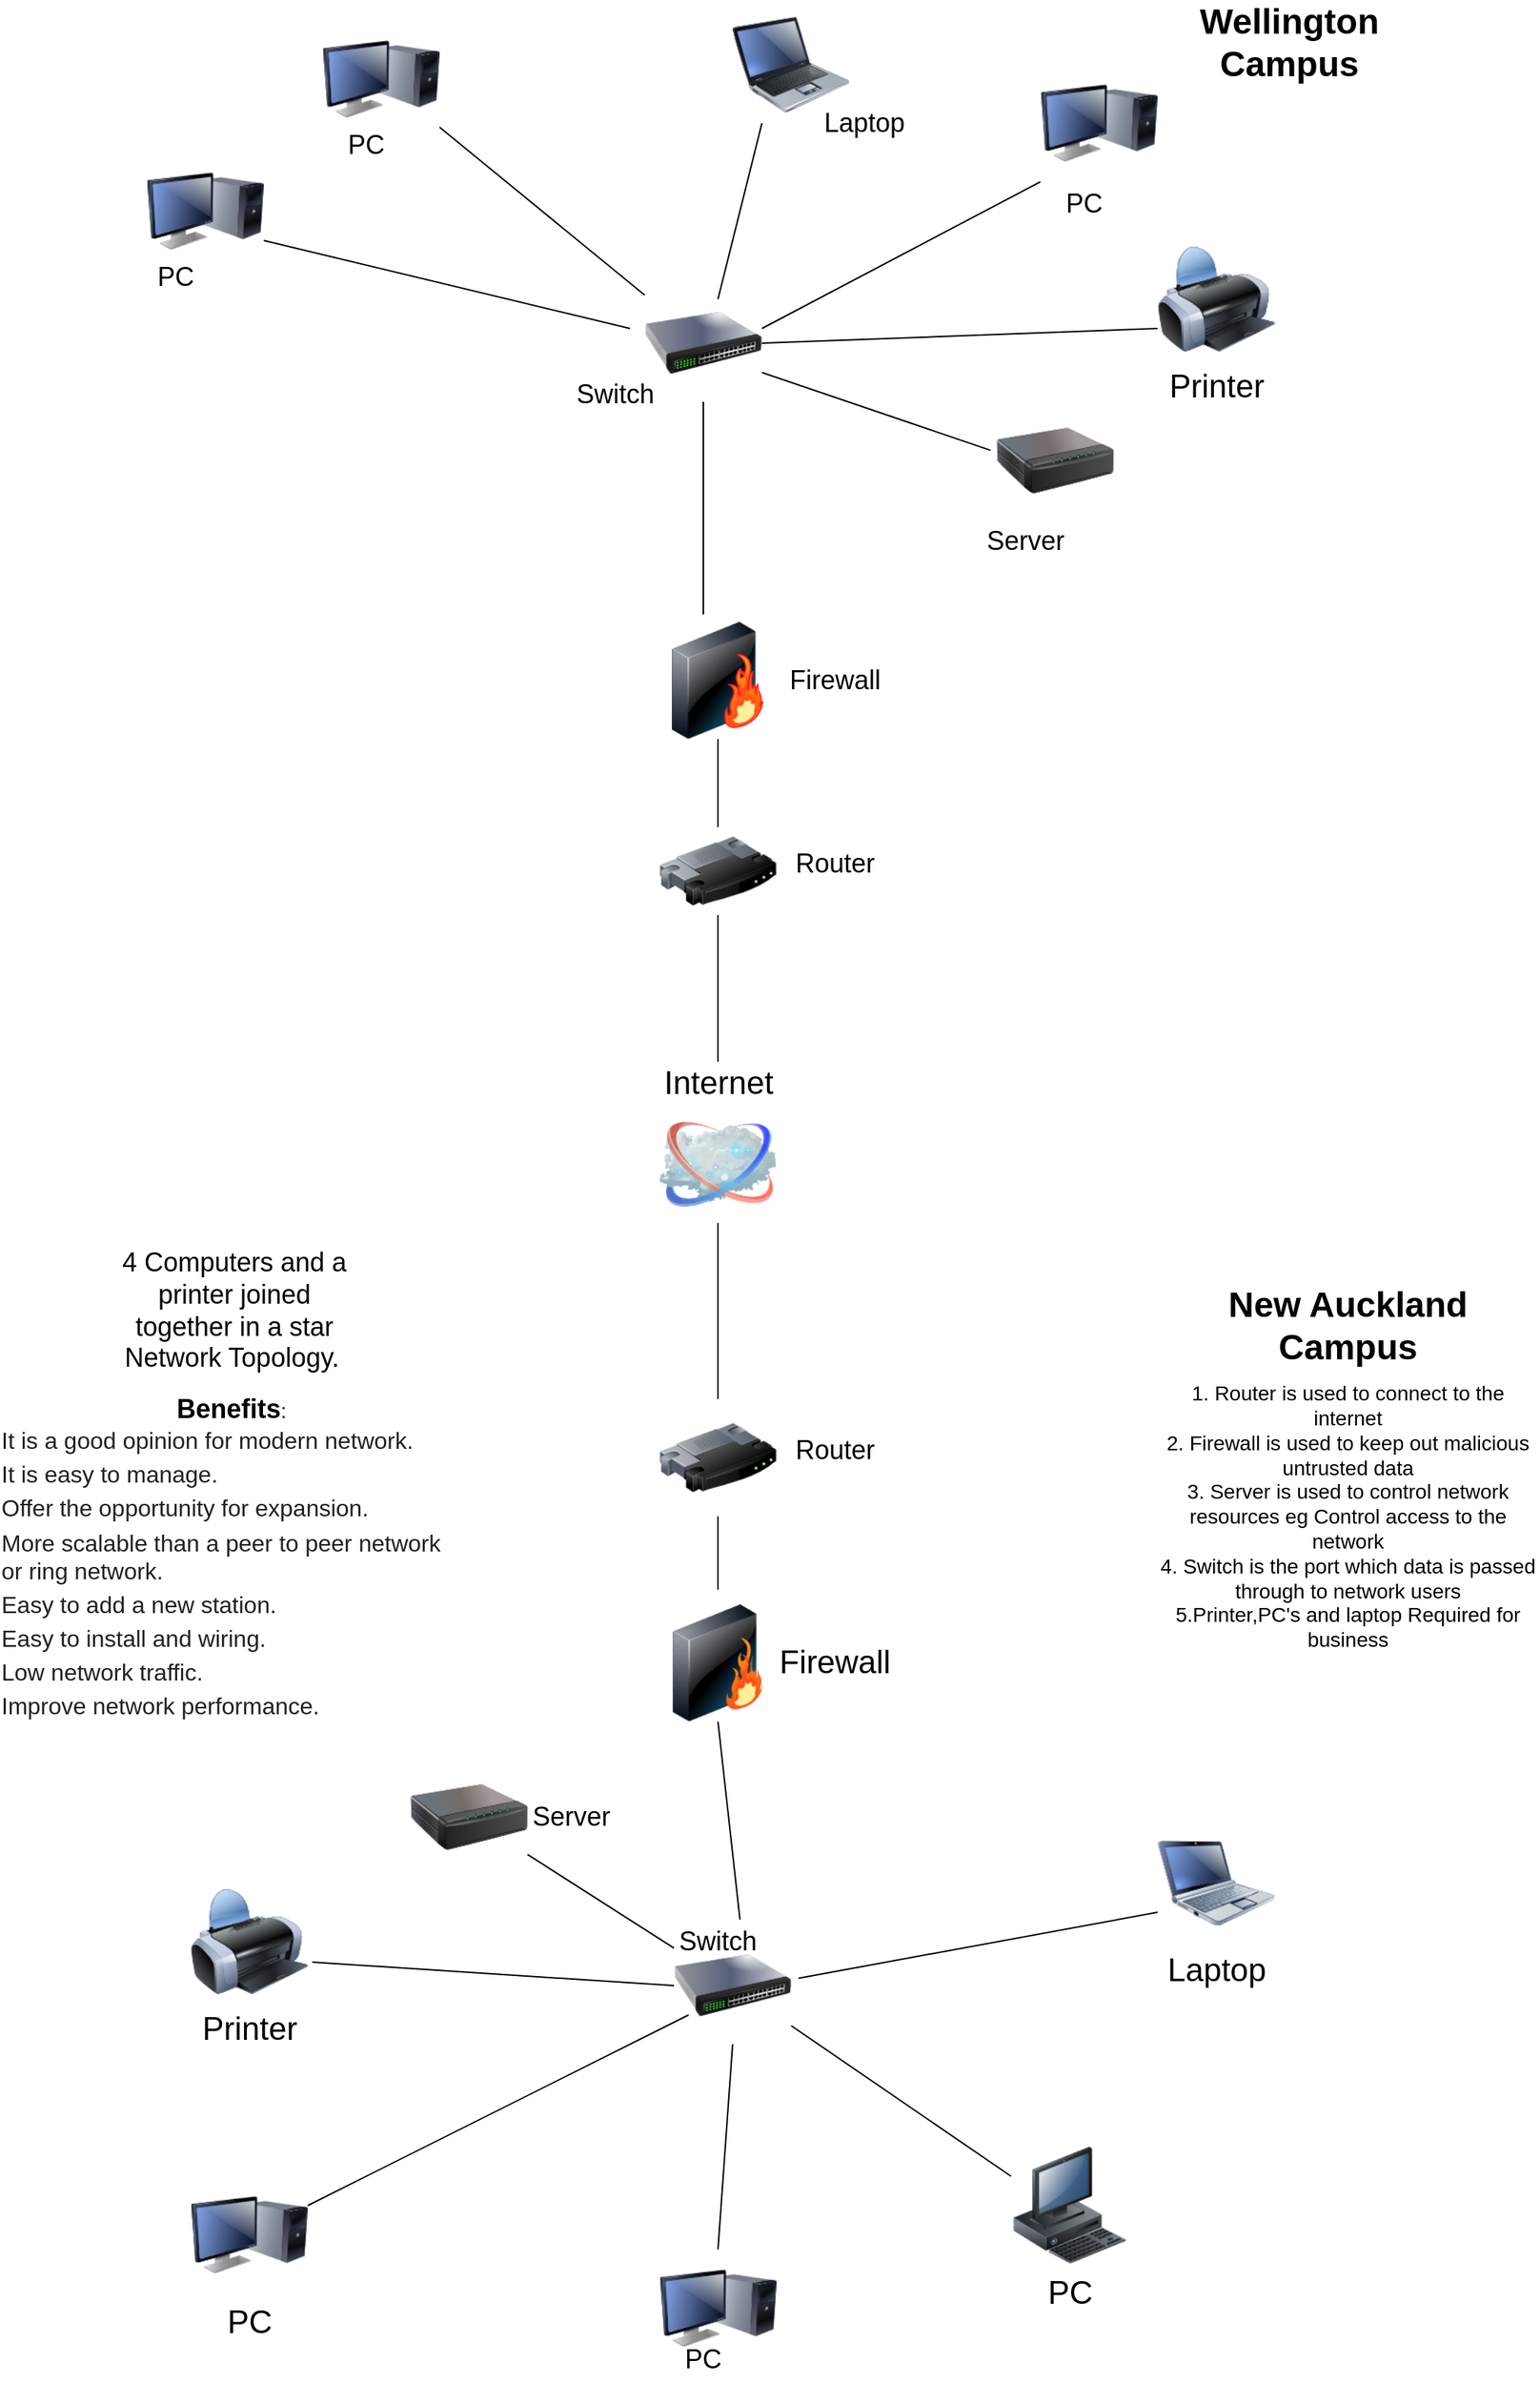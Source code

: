 <mxfile version="21.0.6" type="device"><diagram name="Page-1" id="55a83fd1-7818-8e21-69c5-c3457e3827bb"><mxGraphModel dx="1434" dy="1646" grid="1" gridSize="10" guides="1" tooltips="1" connect="1" arrows="1" fold="1" page="1" pageScale="1" pageWidth="1100" pageHeight="850" background="none" math="0" shadow="0"><root><mxCell id="0"/><mxCell id="1" parent="0"/><mxCell id="69ecfefc5c41e42c-2" value="Internet" style="image;html=1;labelBackgroundColor=#ffffff;image=img/lib/clip_art/networking/Cloud_128x128.png;rounded=1;shadow=0;comic=0;strokeWidth=2;fontSize=22;labelPosition=center;verticalLabelPosition=top;align=center;verticalAlign=bottom;" parent="1" vertex="1"><mxGeometry x="470" y="-90" width="80" height="80" as="geometry"/></mxCell><mxCell id="69ecfefc5c41e42c-3" value="Firewall" style="image;html=1;labelBackgroundColor=#ffffff;image=img/lib/clip_art/networking/Firewall_128x128.png;rounded=1;shadow=0;comic=0;strokeWidth=2;fontSize=22;labelPosition=right;verticalLabelPosition=middle;align=left;verticalAlign=middle;" parent="1" vertex="1"><mxGeometry x="470" y="250" width="80" height="80" as="geometry"/></mxCell><mxCell id="69ecfefc5c41e42c-5" value="PC" style="image;html=1;labelBackgroundColor=#ffffff;image=img/lib/clip_art/computers/Monitor_Tower_128x128.png;rounded=1;shadow=0;comic=0;strokeWidth=2;fontSize=22" parent="1" vertex="1"><mxGeometry x="150" y="640" width="80" height="80" as="geometry"/></mxCell><mxCell id="69ecfefc5c41e42c-6" value="Printer" style="image;html=1;labelBackgroundColor=#ffffff;image=img/lib/clip_art/computers/Printer_128x128.png;rounded=1;shadow=0;comic=0;strokeWidth=2;fontSize=22" parent="1" vertex="1"><mxGeometry x="150" y="440" width="80" height="80" as="geometry"/></mxCell><mxCell id="69ecfefc5c41e42c-7" value="PC" style="image;html=1;labelBackgroundColor=#ffffff;image=img/lib/clip_art/computers/Workstation_128x128.png;rounded=1;shadow=0;comic=0;strokeWidth=2;fontSize=22" parent="1" vertex="1"><mxGeometry x="710" y="620" width="80" height="80" as="geometry"/></mxCell><mxCell id="69ecfefc5c41e42c-9" value="Laptop" style="image;html=1;labelBackgroundColor=#ffffff;image=img/lib/clip_art/computers/Netbook_128x128.png;rounded=1;shadow=0;comic=0;strokeColor=#000000;strokeWidth=2;fillColor=#FFFFFF;fontSize=22;fontColor=#000000;" parent="1" vertex="1"><mxGeometry x="810" y="400" width="80" height="80" as="geometry"/></mxCell><mxCell id="mF4QycKt6UrWzufySLa7-2" value="" style="image;html=1;image=img/lib/clip_art/computers/Monitor_Tower_128x128.png" parent="1" vertex="1"><mxGeometry x="470" y="690" width="80" height="80" as="geometry"/></mxCell><mxCell id="mF4QycKt6UrWzufySLa7-3" value="&lt;font style=&quot;font-size: 18px;&quot;&gt;PC&lt;/font&gt;" style="text;html=1;strokeColor=none;fillColor=none;align=center;verticalAlign=middle;whiteSpace=wrap;rounded=0;" parent="1" vertex="1"><mxGeometry x="470" y="750" width="60" height="30" as="geometry"/></mxCell><mxCell id="mF4QycKt6UrWzufySLa7-4" value="" style="image;html=1;image=img/lib/clip_art/networking/Switch_128x128.png" parent="1" vertex="1"><mxGeometry x="480" y="470" width="80" height="80" as="geometry"/></mxCell><mxCell id="mF4QycKt6UrWzufySLa7-5" value="" style="image;html=1;image=img/lib/clip_art/networking/Router_128x128.png" parent="1" vertex="1"><mxGeometry x="470" y="110" width="80" height="80" as="geometry"/></mxCell><mxCell id="mF4QycKt6UrWzufySLa7-13" value="" style="endArrow=none;html=1;rounded=0;" parent="1" source="mF4QycKt6UrWzufySLa7-5" target="69ecfefc5c41e42c-2" edge="1"><mxGeometry width="50" height="50" relative="1" as="geometry"><mxPoint x="495" y="120" as="sourcePoint"/><mxPoint x="545" y="70" as="targetPoint"/></mxGeometry></mxCell><mxCell id="mF4QycKt6UrWzufySLa7-14" value="" style="endArrow=none;html=1;rounded=0;exitX=0.5;exitY=1;exitDx=0;exitDy=0;" parent="1" source="mF4QycKt6UrWzufySLa7-5" edge="1"><mxGeometry width="50" height="50" relative="1" as="geometry"><mxPoint x="485" y="220" as="sourcePoint"/><mxPoint x="510" y="240" as="targetPoint"/></mxGeometry></mxCell><mxCell id="mF4QycKt6UrWzufySLa7-15" value="&lt;font style=&quot;font-size: 18px;&quot;&gt;Router&lt;/font&gt;" style="text;html=1;strokeColor=none;fillColor=none;align=center;verticalAlign=middle;whiteSpace=wrap;rounded=0;" parent="1" vertex="1"><mxGeometry x="560" y="130" width="60" height="30" as="geometry"/></mxCell><mxCell id="mF4QycKt6UrWzufySLa7-16" value="" style="image;html=1;image=img/lib/clip_art/networking/Print_Server_128x128.png" parent="1" vertex="1"><mxGeometry x="300" y="355" width="80" height="80" as="geometry"/></mxCell><mxCell id="mF4QycKt6UrWzufySLa7-17" value="" style="endArrow=none;html=1;rounded=0;entryX=0.5;entryY=1;entryDx=0;entryDy=0;exitX=0.75;exitY=0;exitDx=0;exitDy=0;" parent="1" source="mF4QycKt6UrWzufySLa7-21" target="69ecfefc5c41e42c-3" edge="1"><mxGeometry width="50" height="50" relative="1" as="geometry"><mxPoint x="485" y="380" as="sourcePoint"/><mxPoint x="535" y="330" as="targetPoint"/></mxGeometry></mxCell><mxCell id="mF4QycKt6UrWzufySLa7-19" value="" style="endArrow=none;html=1;rounded=0;" parent="1" source="mF4QycKt6UrWzufySLa7-4" target="mF4QycKt6UrWzufySLa7-16" edge="1"><mxGeometry width="50" height="50" relative="1" as="geometry"><mxPoint x="500" y="490" as="sourcePoint"/><mxPoint x="550" y="440" as="targetPoint"/></mxGeometry></mxCell><mxCell id="mF4QycKt6UrWzufySLa7-20" value="&lt;font style=&quot;font-size: 18px;&quot;&gt;Server&lt;/font&gt;" style="text;html=1;strokeColor=none;fillColor=none;align=center;verticalAlign=middle;whiteSpace=wrap;rounded=0;" parent="1" vertex="1"><mxGeometry x="380" y="380" width="60" height="30" as="geometry"/></mxCell><mxCell id="mF4QycKt6UrWzufySLa7-21" value="&lt;font style=&quot;font-size: 18px;&quot;&gt;Switch&lt;/font&gt;" style="text;html=1;strokeColor=none;fillColor=none;align=center;verticalAlign=middle;whiteSpace=wrap;rounded=0;" parent="1" vertex="1"><mxGeometry x="480" y="465" width="60" height="30" as="geometry"/></mxCell><mxCell id="mF4QycKt6UrWzufySLa7-23" value="&lt;font style=&quot;font-size: 18px;&quot;&gt;4 Computers and a printer joined together in a star Network Topology.&lt;/font&gt;&amp;nbsp;" style="text;html=1;strokeColor=none;fillColor=none;align=center;verticalAlign=middle;whiteSpace=wrap;rounded=0;" parent="1" vertex="1"><mxGeometry x="95" width="170" height="100" as="geometry"/></mxCell><mxCell id="mF4QycKt6UrWzufySLa7-24" value="&lt;font style=&quot;font-size: 18px;&quot;&gt;&lt;b&gt;Benefits&lt;/b&gt;&lt;/font&gt;&lt;font style=&quot;font-size: 14px;&quot;&gt;:&amp;nbsp;&lt;/font&gt;&lt;ul style=&quot;margin: 0px; padding: 0px; color: rgb(32, 33, 36); font-family: arial, sans-serif; text-align: left; background-color: rgb(255, 255, 255);&quot; class=&quot;i8Z77e&quot;&gt;&lt;li style=&quot;margin: 0px 0px 4px; padding: 0px; list-style-type: disc;&quot; class=&quot;TrT0Xe&quot;&gt;&lt;font size=&quot;3&quot;&gt;It is a good opinion for modern network.&lt;/font&gt;&lt;/li&gt;&lt;li style=&quot;margin: 0px 0px 4px; padding: 0px; list-style-type: disc;&quot; class=&quot;TrT0Xe&quot;&gt;&lt;font size=&quot;3&quot;&gt;It is easy to manage.&lt;/font&gt;&lt;/li&gt;&lt;li style=&quot;margin: 0px 0px 4px; padding: 0px; list-style-type: disc;&quot; class=&quot;TrT0Xe&quot;&gt;&lt;font size=&quot;3&quot;&gt;Offer the opportunity for expansion.&lt;/font&gt;&lt;/li&gt;&lt;li style=&quot;margin: 0px 0px 4px; padding: 0px; list-style-type: disc;&quot; class=&quot;TrT0Xe&quot;&gt;&lt;font size=&quot;3&quot;&gt;More scalable than a peer to peer network or ring network.&lt;/font&gt;&lt;/li&gt;&lt;li style=&quot;margin: 0px 0px 4px; padding: 0px; list-style-type: disc;&quot; class=&quot;TrT0Xe&quot;&gt;&lt;font size=&quot;3&quot;&gt;Easy to add a new station.&lt;/font&gt;&lt;/li&gt;&lt;li style=&quot;margin: 0px 0px 4px; padding: 0px; list-style-type: disc;&quot; class=&quot;TrT0Xe&quot;&gt;&lt;font size=&quot;3&quot;&gt;Easy to install and wiring.&lt;/font&gt;&lt;/li&gt;&lt;li style=&quot;margin: 0px 0px 4px; padding: 0px; list-style-type: disc;&quot; class=&quot;TrT0Xe&quot;&gt;&lt;font size=&quot;3&quot;&gt;Low network traffic.&lt;/font&gt;&lt;/li&gt;&lt;li style=&quot;margin: 0px 0px 4px; padding: 0px; list-style-type: disc;&quot; class=&quot;TrT0Xe&quot;&gt;&lt;font size=&quot;3&quot;&gt;Improve network performance&lt;/font&gt;&lt;span style=&quot;font-size: 16px;&quot;&gt;.&lt;/span&gt;&lt;/li&gt;&lt;/ul&gt;" style="text;html=1;strokeColor=none;fillColor=none;align=center;verticalAlign=middle;whiteSpace=wrap;rounded=0;" parent="1" vertex="1"><mxGeometry x="20" y="120" width="320" height="200" as="geometry"/></mxCell><mxCell id="mF4QycKt6UrWzufySLa7-25" value="&lt;font style=&quot;font-size: 14px;&quot;&gt;1. Router is used to connect to the internet&lt;br&gt;2. Firewall is used to keep out malicious untrusted data&lt;br&gt;3. Server is used to control network resources eg Control access to the network&lt;br&gt;4. Switch is the port which data is passed through to network users&lt;br&gt;5.Printer,PC's and laptop Required for business&lt;/font&gt;" style="text;html=1;strokeColor=none;fillColor=none;align=center;verticalAlign=middle;whiteSpace=wrap;rounded=0;" parent="1" vertex="1"><mxGeometry x="810" y="120" width="260" height="140" as="geometry"/></mxCell><mxCell id="mF4QycKt6UrWzufySLa7-26" value="" style="endArrow=none;html=1;rounded=0;" parent="1" edge="1"><mxGeometry width="50" height="50" relative="1" as="geometry"><mxPoint x="510" y="-120" as="sourcePoint"/><mxPoint x="510" y="-220" as="targetPoint"/></mxGeometry></mxCell><mxCell id="mF4QycKt6UrWzufySLa7-27" value="" style="image;html=1;image=img/lib/clip_art/networking/Router_128x128.png" parent="1" vertex="1"><mxGeometry x="470" y="-290" width="80" height="80" as="geometry"/></mxCell><mxCell id="mF4QycKt6UrWzufySLa7-28" value="" style="endArrow=none;html=1;rounded=0;" parent="1" target="mF4QycKt6UrWzufySLa7-29" edge="1"><mxGeometry width="50" height="50" relative="1" as="geometry"><mxPoint x="510" y="-280" as="sourcePoint"/><mxPoint x="510" y="-370" as="targetPoint"/></mxGeometry></mxCell><mxCell id="mF4QycKt6UrWzufySLa7-29" value="" style="image;html=1;image=img/lib/clip_art/networking/Firewall-page1_128x128.png" parent="1" vertex="1"><mxGeometry x="470" y="-420" width="80" height="80" as="geometry"/></mxCell><mxCell id="mF4QycKt6UrWzufySLa7-30" value="" style="image;html=1;image=img/lib/clip_art/networking/Print_Server_128x128.png" parent="1" vertex="1"><mxGeometry x="700" y="-570" width="80" height="80" as="geometry"/></mxCell><mxCell id="mF4QycKt6UrWzufySLa7-31" value="" style="endArrow=none;html=1;rounded=0;" parent="1" target="mF4QycKt6UrWzufySLa7-35" edge="1"><mxGeometry width="50" height="50" relative="1" as="geometry"><mxPoint x="500" y="-425" as="sourcePoint"/><mxPoint x="550" y="-475" as="targetPoint"/></mxGeometry></mxCell><mxCell id="mF4QycKt6UrWzufySLa7-32" value="&lt;font style=&quot;font-size: 18px;&quot;&gt;Router&lt;/font&gt;" style="text;html=1;strokeColor=none;fillColor=none;align=center;verticalAlign=middle;whiteSpace=wrap;rounded=0;" parent="1" vertex="1"><mxGeometry x="560" y="-270" width="60" height="30" as="geometry"/></mxCell><mxCell id="mF4QycKt6UrWzufySLa7-33" value="&lt;font style=&quot;font-size: 18px;&quot;&gt;Firewall&lt;/font&gt;" style="text;html=1;strokeColor=none;fillColor=none;align=center;verticalAlign=middle;whiteSpace=wrap;rounded=0;" parent="1" vertex="1"><mxGeometry x="560" y="-395" width="60" height="30" as="geometry"/></mxCell><mxCell id="mF4QycKt6UrWzufySLa7-34" value="&lt;font style=&quot;font-size: 18px;&quot;&gt;Server&lt;/font&gt;" style="text;html=1;strokeColor=none;fillColor=none;align=center;verticalAlign=middle;whiteSpace=wrap;rounded=0;" parent="1" vertex="1"><mxGeometry x="690" y="-490" width="60" height="30" as="geometry"/></mxCell><mxCell id="mF4QycKt6UrWzufySLa7-35" value="" style="image;html=1;image=img/lib/clip_art/networking/Switch_128x128.png" parent="1" vertex="1"><mxGeometry x="460" y="-650" width="80" height="80" as="geometry"/></mxCell><mxCell id="mF4QycKt6UrWzufySLa7-38" value="&lt;font style=&quot;font-size: 18px;&quot;&gt;Switch&lt;/font&gt;" style="text;html=1;strokeColor=none;fillColor=none;align=center;verticalAlign=middle;whiteSpace=wrap;rounded=0;" parent="1" vertex="1"><mxGeometry x="410" y="-590" width="60" height="30" as="geometry"/></mxCell><mxCell id="mF4QycKt6UrWzufySLa7-46" value="" style="image;html=1;image=img/lib/clip_art/computers/Monitor_Tower_128x128.png" parent="1" vertex="1"><mxGeometry x="120" y="-740" width="80" height="80" as="geometry"/></mxCell><mxCell id="mF4QycKt6UrWzufySLa7-47" value="" style="image;html=1;image=img/lib/clip_art/computers/Monitor_Tower_128x128.png" parent="1" vertex="1"><mxGeometry x="240" y="-830" width="80" height="80" as="geometry"/></mxCell><mxCell id="mF4QycKt6UrWzufySLa7-48" value="" style="image;html=1;image=img/lib/clip_art/computers/Laptop_128x128.png" parent="1" vertex="1"><mxGeometry x="520" y="-840" width="80" height="80" as="geometry"/></mxCell><mxCell id="mF4QycKt6UrWzufySLa7-49" value="" style="image;html=1;image=img/lib/clip_art/computers/Monitor_Tower_128x128.png" parent="1" vertex="1"><mxGeometry x="730" y="-800" width="80" height="80" as="geometry"/></mxCell><mxCell id="mF4QycKt6UrWzufySLa7-50" value="Printer" style="image;html=1;labelBackgroundColor=#ffffff;image=img/lib/clip_art/computers/Printer_128x128.png;rounded=1;shadow=0;comic=0;strokeWidth=2;fontSize=22" parent="1" vertex="1"><mxGeometry x="810" y="-680" width="80" height="80" as="geometry"/></mxCell><mxCell id="mF4QycKt6UrWzufySLa7-51" value="&lt;font style=&quot;font-size: 18px;&quot;&gt;PC&lt;/font&gt;" style="text;html=1;strokeColor=none;fillColor=none;align=center;verticalAlign=middle;whiteSpace=wrap;rounded=0;" parent="1" vertex="1"><mxGeometry x="110" y="-670" width="60" height="30" as="geometry"/></mxCell><mxCell id="mF4QycKt6UrWzufySLa7-52" value="&lt;font style=&quot;font-size: 18px;&quot;&gt;PC&lt;/font&gt;" style="text;html=1;strokeColor=none;fillColor=none;align=center;verticalAlign=middle;whiteSpace=wrap;rounded=0;" parent="1" vertex="1"><mxGeometry x="240" y="-760" width="60" height="30" as="geometry"/></mxCell><mxCell id="mF4QycKt6UrWzufySLa7-53" value="&lt;font style=&quot;font-size: 18px;&quot;&gt;PC&lt;/font&gt;" style="text;html=1;strokeColor=none;fillColor=none;align=center;verticalAlign=middle;whiteSpace=wrap;rounded=0;" parent="1" vertex="1"><mxGeometry x="730" y="-720" width="60" height="30" as="geometry"/></mxCell><mxCell id="mF4QycKt6UrWzufySLa7-54" value="&lt;font style=&quot;font-size: 18px;&quot;&gt;Laptop&lt;/font&gt;" style="text;html=1;strokeColor=none;fillColor=none;align=center;verticalAlign=middle;whiteSpace=wrap;rounded=0;" parent="1" vertex="1"><mxGeometry x="580" y="-775" width="60" height="30" as="geometry"/></mxCell><mxCell id="mF4QycKt6UrWzufySLa7-55" value="&lt;font style=&quot;font-size: 24px;&quot;&gt;&lt;b&gt;Wellington Campus&lt;/b&gt;&lt;/font&gt;" style="text;html=1;strokeColor=none;fillColor=none;align=center;verticalAlign=middle;whiteSpace=wrap;rounded=0;" parent="1" vertex="1"><mxGeometry x="870" y="-830" width="60" height="30" as="geometry"/></mxCell><mxCell id="mF4QycKt6UrWzufySLa7-56" value="&lt;b&gt;&lt;font style=&quot;font-size: 24px;&quot;&gt;New Auckland Campus&lt;/font&gt;&lt;/b&gt;" style="text;html=1;strokeColor=none;fillColor=none;align=center;verticalAlign=middle;whiteSpace=wrap;rounded=0;" parent="1" vertex="1"><mxGeometry x="840" y="45" width="200" height="30" as="geometry"/></mxCell><mxCell id="WYy1i8CVAjXBZHEgNnrJ-1" value="" style="endArrow=none;html=1;rounded=0;entryX=1;entryY=0.75;entryDx=0;entryDy=0;" edge="1" parent="1" target="mF4QycKt6UrWzufySLa7-46"><mxGeometry width="50" height="50" relative="1" as="geometry"><mxPoint x="450" y="-620" as="sourcePoint"/><mxPoint x="500" y="-670" as="targetPoint"/></mxGeometry></mxCell><mxCell id="WYy1i8CVAjXBZHEgNnrJ-2" value="" style="endArrow=none;html=1;rounded=0;" edge="1" parent="1" source="mF4QycKt6UrWzufySLa7-35" target="mF4QycKt6UrWzufySLa7-47"><mxGeometry width="50" height="50" relative="1" as="geometry"><mxPoint x="430" y="-650" as="sourcePoint"/><mxPoint x="480" y="-700" as="targetPoint"/></mxGeometry></mxCell><mxCell id="WYy1i8CVAjXBZHEgNnrJ-3" value="" style="endArrow=none;html=1;rounded=0;entryX=0.25;entryY=1;entryDx=0;entryDy=0;" edge="1" parent="1" target="mF4QycKt6UrWzufySLa7-48"><mxGeometry width="50" height="50" relative="1" as="geometry"><mxPoint x="510" y="-640" as="sourcePoint"/><mxPoint x="560" y="-690" as="targetPoint"/></mxGeometry></mxCell><mxCell id="WYy1i8CVAjXBZHEgNnrJ-4" value="" style="endArrow=none;html=1;rounded=0;entryX=0;entryY=0;entryDx=0;entryDy=0;" edge="1" parent="1" target="mF4QycKt6UrWzufySLa7-53"><mxGeometry width="50" height="50" relative="1" as="geometry"><mxPoint x="540" y="-620" as="sourcePoint"/><mxPoint x="590" y="-670" as="targetPoint"/></mxGeometry></mxCell><mxCell id="WYy1i8CVAjXBZHEgNnrJ-5" value="" style="endArrow=none;html=1;rounded=0;entryX=0;entryY=0.75;entryDx=0;entryDy=0;exitX=1;exitY=0.5;exitDx=0;exitDy=0;" edge="1" parent="1" source="mF4QycKt6UrWzufySLa7-35" target="mF4QycKt6UrWzufySLa7-50"><mxGeometry width="50" height="50" relative="1" as="geometry"><mxPoint x="550" y="-590" as="sourcePoint"/><mxPoint x="600" y="-640" as="targetPoint"/></mxGeometry></mxCell><mxCell id="WYy1i8CVAjXBZHEgNnrJ-6" value="" style="endArrow=none;html=1;rounded=0;entryX=-0.05;entryY=0.413;entryDx=0;entryDy=0;entryPerimeter=0;exitX=1;exitY=0.75;exitDx=0;exitDy=0;" edge="1" parent="1" source="mF4QycKt6UrWzufySLa7-35" target="mF4QycKt6UrWzufySLa7-30"><mxGeometry width="50" height="50" relative="1" as="geometry"><mxPoint x="550" y="-570" as="sourcePoint"/><mxPoint x="600" y="-620" as="targetPoint"/></mxGeometry></mxCell><mxCell id="WYy1i8CVAjXBZHEgNnrJ-7" value="" style="endArrow=none;html=1;rounded=0;entryX=0;entryY=0.75;entryDx=0;entryDy=0;" edge="1" parent="1" target="69ecfefc5c41e42c-9"><mxGeometry width="50" height="50" relative="1" as="geometry"><mxPoint x="565" y="505" as="sourcePoint"/><mxPoint x="615" y="455" as="targetPoint"/></mxGeometry></mxCell><mxCell id="WYy1i8CVAjXBZHEgNnrJ-8" value="" style="endArrow=none;html=1;rounded=0;entryX=0;entryY=0.25;entryDx=0;entryDy=0;" edge="1" parent="1" source="mF4QycKt6UrWzufySLa7-4" target="69ecfefc5c41e42c-7"><mxGeometry width="50" height="50" relative="1" as="geometry"><mxPoint x="520" y="580" as="sourcePoint"/><mxPoint x="570" y="530" as="targetPoint"/></mxGeometry></mxCell><mxCell id="WYy1i8CVAjXBZHEgNnrJ-9" value="" style="endArrow=none;html=1;rounded=0;entryX=0.5;entryY=1;entryDx=0;entryDy=0;exitX=0.5;exitY=0;exitDx=0;exitDy=0;" edge="1" parent="1" source="mF4QycKt6UrWzufySLa7-2" target="mF4QycKt6UrWzufySLa7-4"><mxGeometry width="50" height="50" relative="1" as="geometry"><mxPoint x="475" y="620" as="sourcePoint"/><mxPoint x="525" y="570" as="targetPoint"/></mxGeometry></mxCell><mxCell id="WYy1i8CVAjXBZHEgNnrJ-10" value="" style="endArrow=none;html=1;rounded=0;exitX=1;exitY=0.25;exitDx=0;exitDy=0;" edge="1" parent="1" source="69ecfefc5c41e42c-5"><mxGeometry width="50" height="50" relative="1" as="geometry"><mxPoint x="440" y="580" as="sourcePoint"/><mxPoint x="490" y="530" as="targetPoint"/></mxGeometry></mxCell><mxCell id="WYy1i8CVAjXBZHEgNnrJ-11" value="" style="endArrow=none;html=1;rounded=0;entryX=0;entryY=0.5;entryDx=0;entryDy=0;exitX=1.038;exitY=0.675;exitDx=0;exitDy=0;exitPerimeter=0;" edge="1" parent="1" source="69ecfefc5c41e42c-6" target="mF4QycKt6UrWzufySLa7-4"><mxGeometry width="50" height="50" relative="1" as="geometry"><mxPoint x="255" y="520" as="sourcePoint"/><mxPoint x="305" y="470" as="targetPoint"/></mxGeometry></mxCell></root></mxGraphModel></diagram></mxfile>